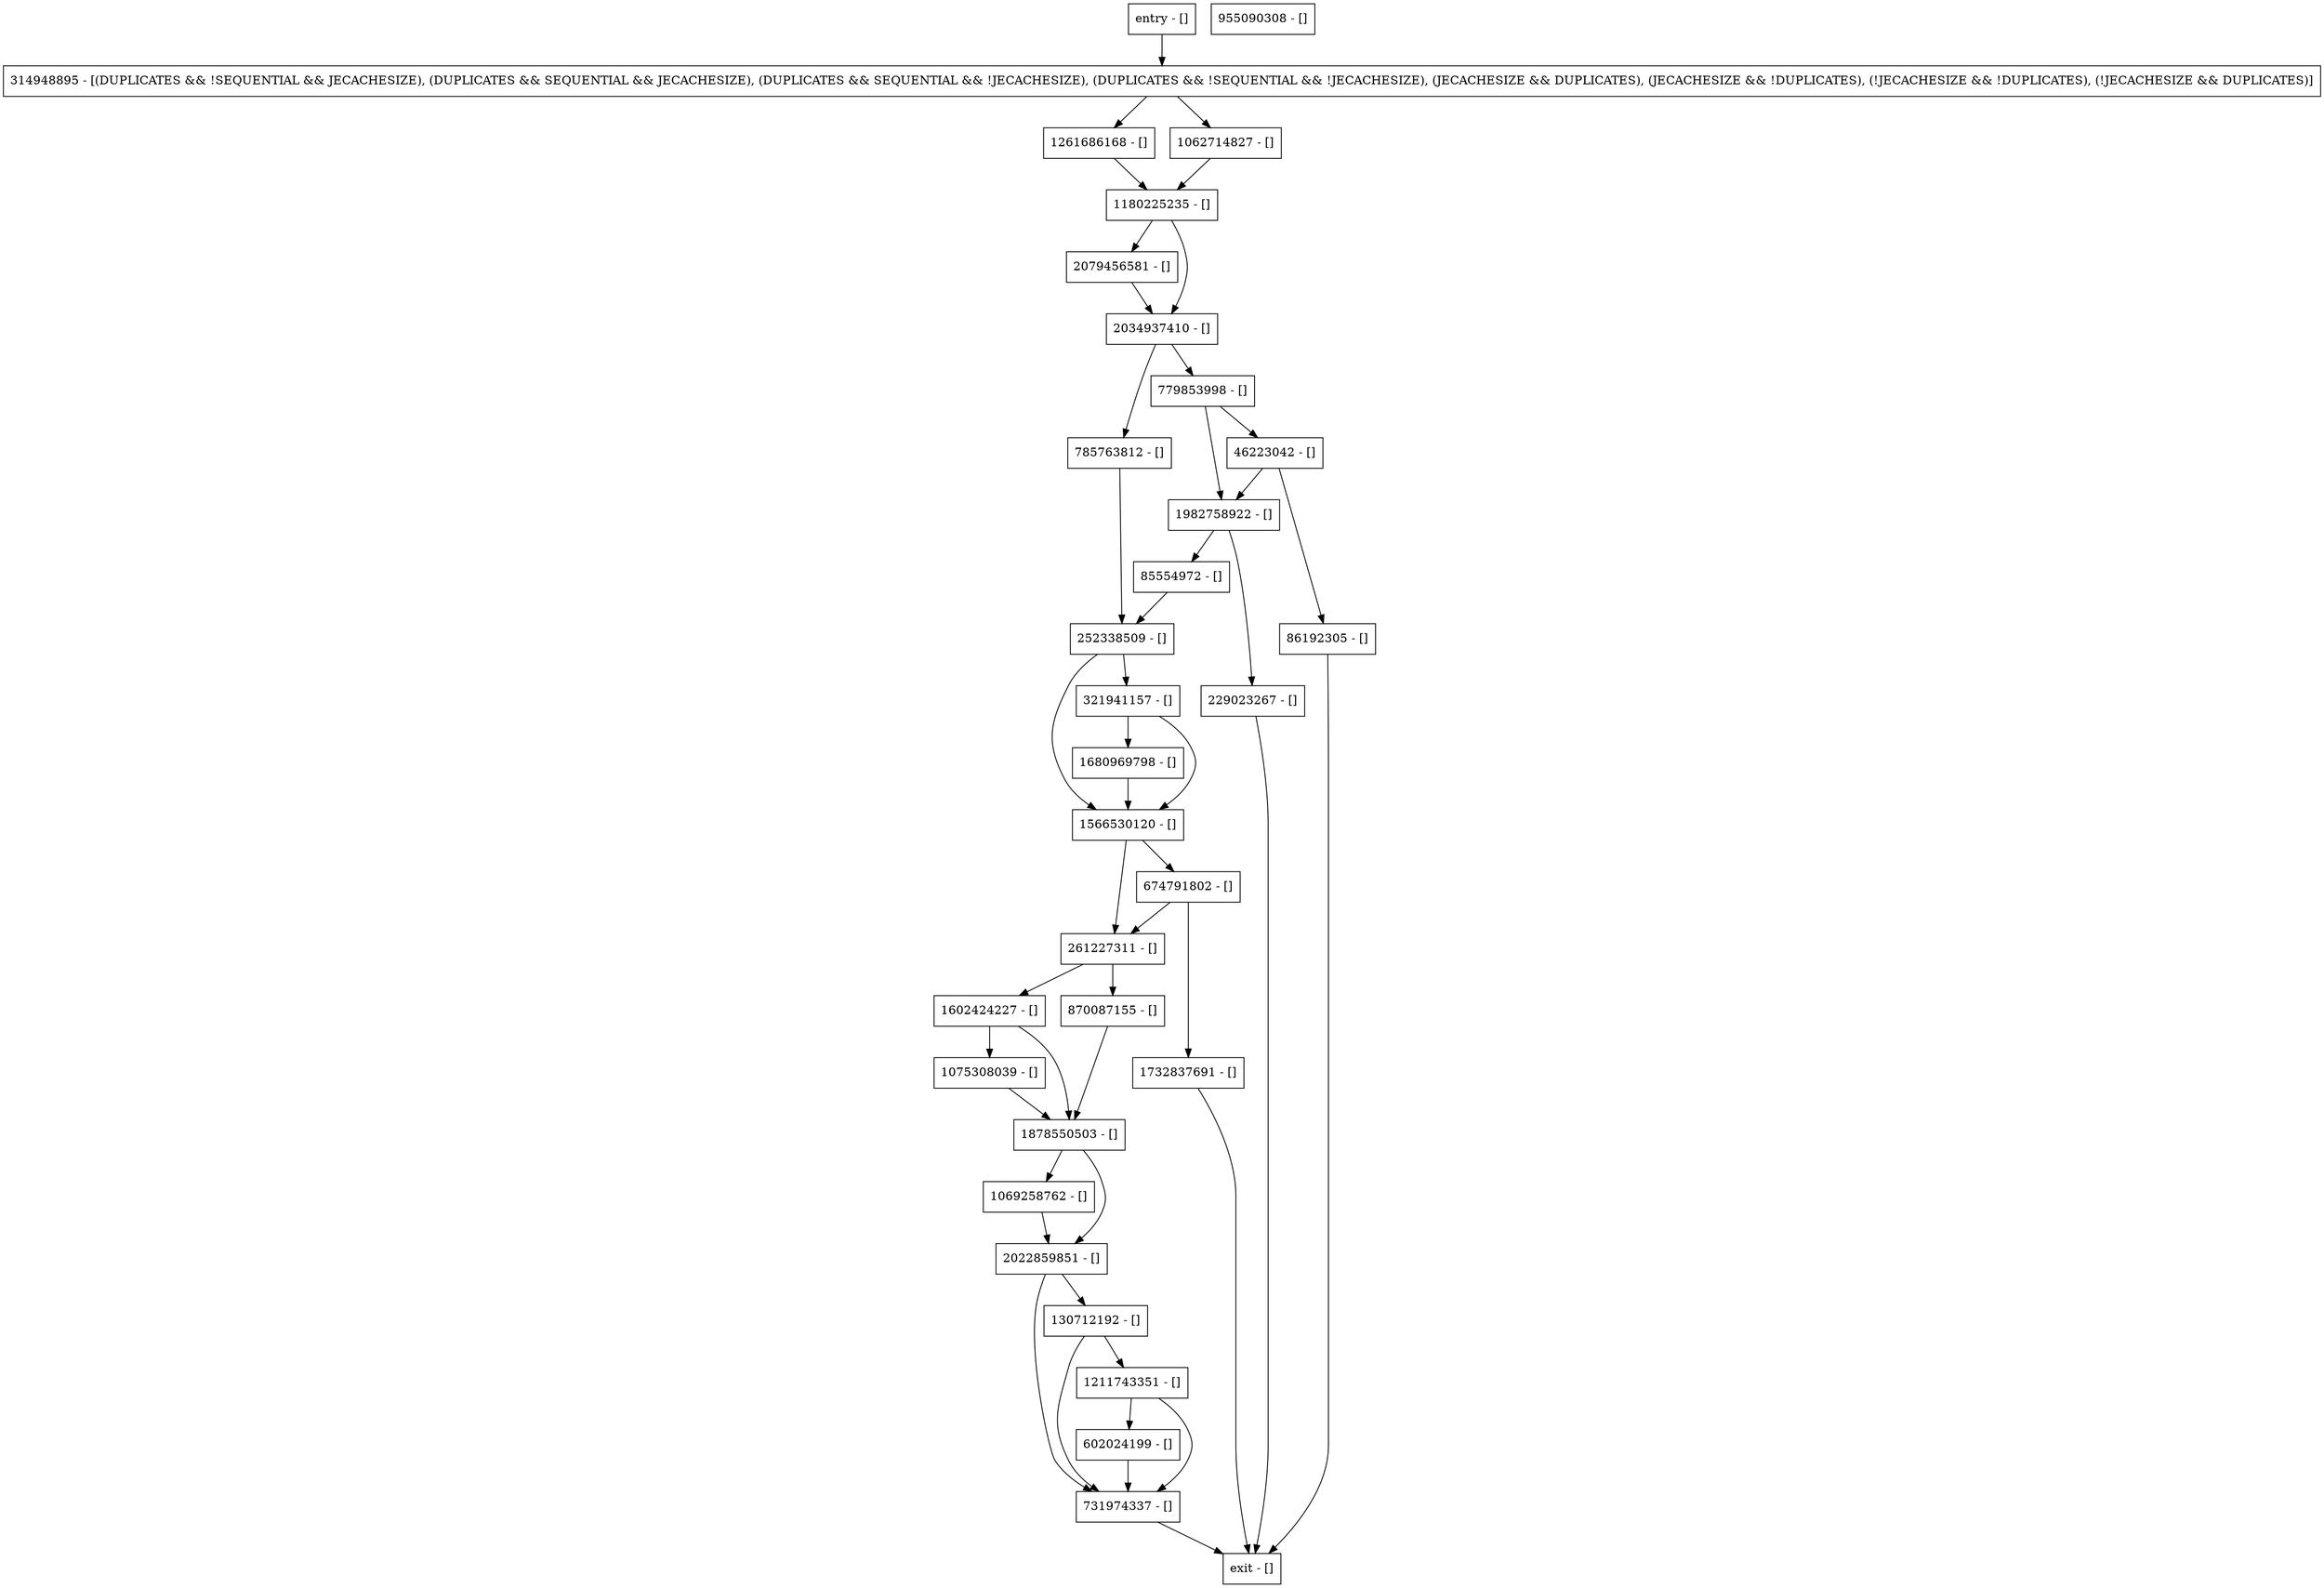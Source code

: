digraph insertRecordInternal {
node [shape=record];
2022859851 [label="2022859851 - []"];
130712192 [label="130712192 - []"];
86192305 [label="86192305 - []"];
1878550503 [label="1878550503 - []"];
229023267 [label="229023267 - []"];
870087155 [label="870087155 - []"];
2079456581 [label="2079456581 - []"];
1261686168 [label="1261686168 - []"];
955090308 [label="955090308 - []"];
2034937410 [label="2034937410 - []"];
1075308039 [label="1075308039 - []"];
785763812 [label="785763812 - []"];
731974337 [label="731974337 - []"];
252338509 [label="252338509 - []"];
1180225235 [label="1180225235 - []"];
85554972 [label="85554972 - []"];
1069258762 [label="1069258762 - []"];
1566530120 [label="1566530120 - []"];
46223042 [label="46223042 - []"];
1982758922 [label="1982758922 - []"];
321941157 [label="321941157 - []"];
1602424227 [label="1602424227 - []"];
entry [label="entry - []"];
exit [label="exit - []"];
779853998 [label="779853998 - []"];
261227311 [label="261227311 - []"];
1680969798 [label="1680969798 - []"];
314948895 [label="314948895 - [(DUPLICATES && !SEQUENTIAL && JECACHESIZE), (DUPLICATES && SEQUENTIAL && JECACHESIZE), (DUPLICATES && SEQUENTIAL && !JECACHESIZE), (DUPLICATES && !SEQUENTIAL && !JECACHESIZE), (JECACHESIZE && DUPLICATES), (JECACHESIZE && !DUPLICATES), (!JECACHESIZE && !DUPLICATES), (!JECACHESIZE && DUPLICATES)]"];
674791802 [label="674791802 - []"];
602024199 [label="602024199 - []"];
1732837691 [label="1732837691 - []"];
1211743351 [label="1211743351 - []"];
1062714827 [label="1062714827 - []"];
entry;
exit;
2022859851 -> 731974337;
2022859851 -> 130712192;
130712192 -> 731974337;
130712192 -> 1211743351;
86192305 -> exit;
1878550503 -> 2022859851;
1878550503 -> 1069258762;
229023267 -> exit;
870087155 -> 1878550503;
2079456581 -> 2034937410;
1261686168 -> 1180225235;
2034937410 -> 779853998;
2034937410 -> 785763812;
1075308039 -> 1878550503;
785763812 -> 252338509;
731974337 -> exit;
252338509 -> 321941157;
252338509 -> 1566530120;
1180225235 -> 2079456581;
1180225235 -> 2034937410;
85554972 -> 252338509;
1069258762 -> 2022859851;
1566530120 -> 261227311;
1566530120 -> 674791802;
46223042 -> 1982758922;
46223042 -> 86192305;
1982758922 -> 229023267;
1982758922 -> 85554972;
321941157 -> 1680969798;
321941157 -> 1566530120;
1602424227 -> 1878550503;
1602424227 -> 1075308039;
entry -> 314948895;
779853998 -> 46223042;
779853998 -> 1982758922;
261227311 -> 870087155;
261227311 -> 1602424227;
1680969798 -> 1566530120;
314948895 -> 1261686168;
314948895 -> 1062714827;
674791802 -> 261227311;
674791802 -> 1732837691;
602024199 -> 731974337;
1732837691 -> exit;
1211743351 -> 731974337;
1211743351 -> 602024199;
1062714827 -> 1180225235;
}
